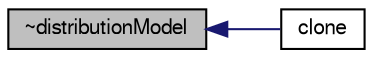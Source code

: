 digraph "~distributionModel"
{
  bgcolor="transparent";
  edge [fontname="FreeSans",fontsize="10",labelfontname="FreeSans",labelfontsize="10"];
  node [fontname="FreeSans",fontsize="10",shape=record];
  rankdir="LR";
  Node7 [label="~distributionModel",height=0.2,width=0.4,color="black", fillcolor="grey75", style="filled", fontcolor="black"];
  Node7 -> Node8 [dir="back",color="midnightblue",fontsize="10",style="solid",fontname="FreeSans"];
  Node8 [label="clone",height=0.2,width=0.4,color="black",URL="$a23638.html#a21164a3ff1c6fcc4219312d16afa9c90",tooltip="Construct and return a clone. "];
}
